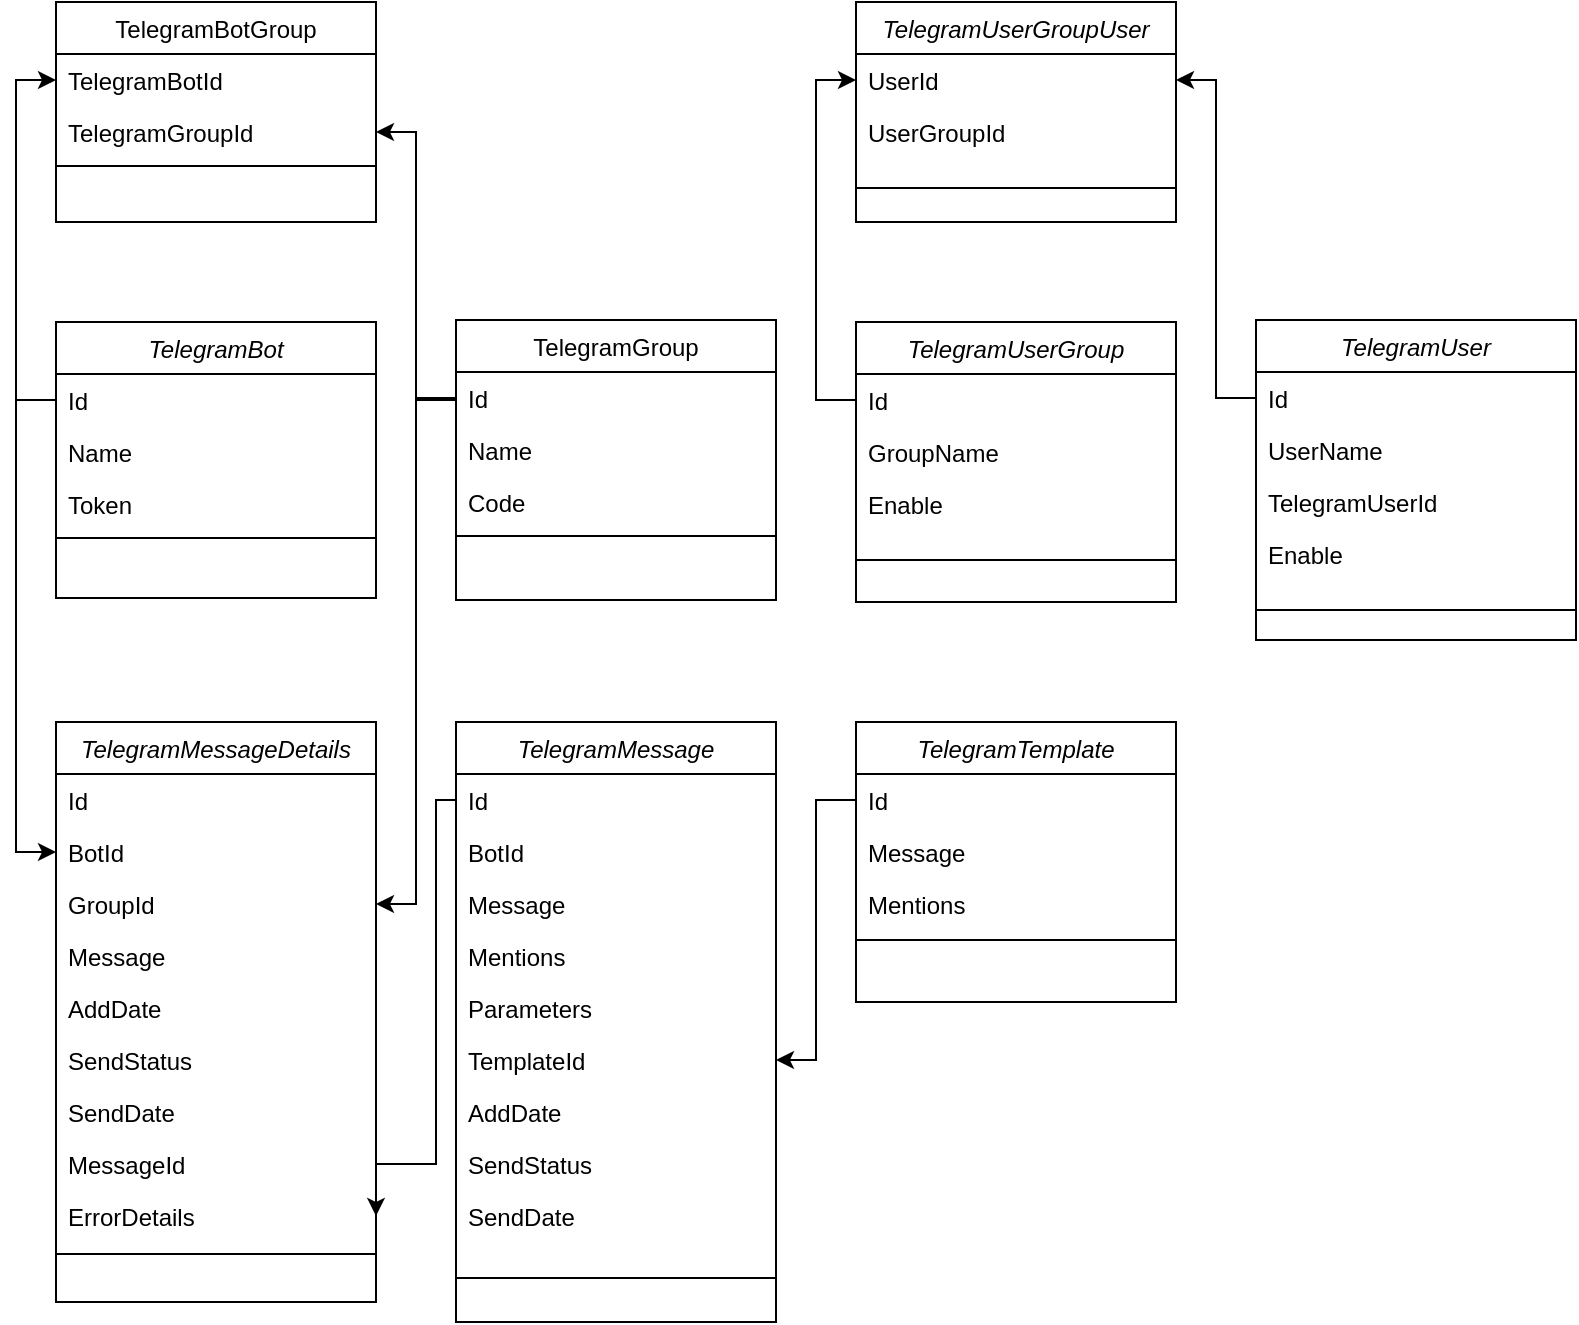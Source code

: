 <mxfile version="21.3.8" type="github" pages="2">
  <diagram id="C5RBs43oDa-KdzZeNtuy" name="Page-1">
    <mxGraphModel dx="894" dy="728" grid="1" gridSize="10" guides="1" tooltips="1" connect="1" arrows="1" fold="1" page="1" pageScale="1" pageWidth="827" pageHeight="1169" math="0" shadow="0">
      <root>
        <mxCell id="WIyWlLk6GJQsqaUBKTNV-0" />
        <mxCell id="WIyWlLk6GJQsqaUBKTNV-1" parent="WIyWlLk6GJQsqaUBKTNV-0" />
        <mxCell id="zkfFHV4jXpPFQw0GAbJ--0" value="TelegramBot" style="swimlane;fontStyle=2;align=center;verticalAlign=top;childLayout=stackLayout;horizontal=1;startSize=26;horizontalStack=0;resizeParent=1;resizeLast=0;collapsible=1;marginBottom=0;rounded=0;shadow=0;strokeWidth=1;" parent="WIyWlLk6GJQsqaUBKTNV-1" vertex="1">
          <mxGeometry x="40" y="200" width="160" height="138" as="geometry">
            <mxRectangle x="230" y="140" width="160" height="26" as="alternateBounds" />
          </mxGeometry>
        </mxCell>
        <mxCell id="zkfFHV4jXpPFQw0GAbJ--1" value="Id" style="text;align=left;verticalAlign=top;spacingLeft=4;spacingRight=4;overflow=hidden;rotatable=0;points=[[0,0.5],[1,0.5]];portConstraint=eastwest;" parent="zkfFHV4jXpPFQw0GAbJ--0" vertex="1">
          <mxGeometry y="26" width="160" height="26" as="geometry" />
        </mxCell>
        <mxCell id="zkfFHV4jXpPFQw0GAbJ--2" value="Name" style="text;align=left;verticalAlign=top;spacingLeft=4;spacingRight=4;overflow=hidden;rotatable=0;points=[[0,0.5],[1,0.5]];portConstraint=eastwest;rounded=0;shadow=0;html=0;" parent="zkfFHV4jXpPFQw0GAbJ--0" vertex="1">
          <mxGeometry y="52" width="160" height="26" as="geometry" />
        </mxCell>
        <mxCell id="zkfFHV4jXpPFQw0GAbJ--3" value="Token" style="text;align=left;verticalAlign=top;spacingLeft=4;spacingRight=4;overflow=hidden;rotatable=0;points=[[0,0.5],[1,0.5]];portConstraint=eastwest;rounded=0;shadow=0;html=0;" parent="zkfFHV4jXpPFQw0GAbJ--0" vertex="1">
          <mxGeometry y="78" width="160" height="26" as="geometry" />
        </mxCell>
        <mxCell id="zkfFHV4jXpPFQw0GAbJ--4" value="" style="line;html=1;strokeWidth=1;align=left;verticalAlign=middle;spacingTop=-1;spacingLeft=3;spacingRight=3;rotatable=0;labelPosition=right;points=[];portConstraint=eastwest;" parent="zkfFHV4jXpPFQw0GAbJ--0" vertex="1">
          <mxGeometry y="104" width="160" height="8" as="geometry" />
        </mxCell>
        <mxCell id="HoM4fEYbFaHtlllAZeQV-0" style="edgeStyle=orthogonalEdgeStyle;rounded=0;orthogonalLoop=1;jettySize=auto;html=1;startArrow=classic;startFill=1;endArrow=none;endFill=0;" edge="1" parent="WIyWlLk6GJQsqaUBKTNV-1" source="zkfFHV4jXpPFQw0GAbJ--8" target="zkfFHV4jXpPFQw0GAbJ--18">
          <mxGeometry relative="1" as="geometry">
            <mxPoint x="320" y="79" as="sourcePoint" />
            <Array as="points">
              <mxPoint x="220" y="105" />
              <mxPoint x="220" y="239" />
            </Array>
          </mxGeometry>
        </mxCell>
        <mxCell id="zkfFHV4jXpPFQw0GAbJ--6" value="TelegramBotGroup" style="swimlane;fontStyle=0;align=center;verticalAlign=top;childLayout=stackLayout;horizontal=1;startSize=26;horizontalStack=0;resizeParent=1;resizeLast=0;collapsible=1;marginBottom=0;rounded=0;shadow=0;strokeWidth=1;" parent="WIyWlLk6GJQsqaUBKTNV-1" vertex="1">
          <mxGeometry x="40" y="40" width="160" height="110" as="geometry">
            <mxRectangle x="130" y="380" width="160" height="26" as="alternateBounds" />
          </mxGeometry>
        </mxCell>
        <mxCell id="zkfFHV4jXpPFQw0GAbJ--7" value="TelegramBotId" style="text;align=left;verticalAlign=top;spacingLeft=4;spacingRight=4;overflow=hidden;rotatable=0;points=[[0,0.5],[1,0.5]];portConstraint=eastwest;" parent="zkfFHV4jXpPFQw0GAbJ--6" vertex="1">
          <mxGeometry y="26" width="160" height="26" as="geometry" />
        </mxCell>
        <mxCell id="zkfFHV4jXpPFQw0GAbJ--8" value="TelegramGroupId" style="text;align=left;verticalAlign=top;spacingLeft=4;spacingRight=4;overflow=hidden;rotatable=0;points=[[0,0.5],[1,0.5]];portConstraint=eastwest;rounded=0;shadow=0;html=0;" parent="zkfFHV4jXpPFQw0GAbJ--6" vertex="1">
          <mxGeometry y="52" width="160" height="26" as="geometry" />
        </mxCell>
        <mxCell id="zkfFHV4jXpPFQw0GAbJ--9" value="" style="line;html=1;strokeWidth=1;align=left;verticalAlign=middle;spacingTop=-1;spacingLeft=3;spacingRight=3;rotatable=0;labelPosition=right;points=[];portConstraint=eastwest;" parent="zkfFHV4jXpPFQw0GAbJ--6" vertex="1">
          <mxGeometry y="78" width="160" height="8" as="geometry" />
        </mxCell>
        <mxCell id="zkfFHV4jXpPFQw0GAbJ--12" value="" style="endArrow=none;endSize=10;endFill=0;shadow=0;strokeWidth=1;rounded=0;edgeStyle=elbowEdgeStyle;elbow=vertical;startArrow=classic;startFill=1;" parent="WIyWlLk6GJQsqaUBKTNV-1" source="zkfFHV4jXpPFQw0GAbJ--7" target="zkfFHV4jXpPFQw0GAbJ--1" edge="1">
          <mxGeometry width="160" relative="1" as="geometry">
            <mxPoint x="160" y="95" as="sourcePoint" />
            <mxPoint x="200" y="203" as="targetPoint" />
            <Array as="points">
              <mxPoint x="20" y="160" />
              <mxPoint x="20" y="170" />
              <mxPoint x="140" y="320" />
              <mxPoint x="20" y="250" />
            </Array>
          </mxGeometry>
        </mxCell>
        <mxCell id="zkfFHV4jXpPFQw0GAbJ--17" value="TelegramGroup" style="swimlane;fontStyle=0;align=center;verticalAlign=top;childLayout=stackLayout;horizontal=1;startSize=26;horizontalStack=0;resizeParent=1;resizeLast=0;collapsible=1;marginBottom=0;rounded=0;shadow=0;strokeWidth=1;" parent="WIyWlLk6GJQsqaUBKTNV-1" vertex="1">
          <mxGeometry x="240" y="199" width="160" height="140" as="geometry">
            <mxRectangle x="280" y="80" width="160" height="26" as="alternateBounds" />
          </mxGeometry>
        </mxCell>
        <mxCell id="zkfFHV4jXpPFQw0GAbJ--18" value="Id" style="text;align=left;verticalAlign=top;spacingLeft=4;spacingRight=4;overflow=hidden;rotatable=0;points=[[0,0.5],[1,0.5]];portConstraint=eastwest;" parent="zkfFHV4jXpPFQw0GAbJ--17" vertex="1">
          <mxGeometry y="26" width="160" height="26" as="geometry" />
        </mxCell>
        <mxCell id="zkfFHV4jXpPFQw0GAbJ--19" value="Name" style="text;align=left;verticalAlign=top;spacingLeft=4;spacingRight=4;overflow=hidden;rotatable=0;points=[[0,0.5],[1,0.5]];portConstraint=eastwest;rounded=0;shadow=0;html=0;" parent="zkfFHV4jXpPFQw0GAbJ--17" vertex="1">
          <mxGeometry y="52" width="160" height="26" as="geometry" />
        </mxCell>
        <mxCell id="zkfFHV4jXpPFQw0GAbJ--20" value="Code" style="text;align=left;verticalAlign=top;spacingLeft=4;spacingRight=4;overflow=hidden;rotatable=0;points=[[0,0.5],[1,0.5]];portConstraint=eastwest;rounded=0;shadow=0;html=0;" parent="zkfFHV4jXpPFQw0GAbJ--17" vertex="1">
          <mxGeometry y="78" width="160" height="26" as="geometry" />
        </mxCell>
        <mxCell id="zkfFHV4jXpPFQw0GAbJ--23" value="" style="line;html=1;strokeWidth=1;align=left;verticalAlign=middle;spacingTop=-1;spacingLeft=3;spacingRight=3;rotatable=0;labelPosition=right;points=[];portConstraint=eastwest;" parent="zkfFHV4jXpPFQw0GAbJ--17" vertex="1">
          <mxGeometry y="104" width="160" height="8" as="geometry" />
        </mxCell>
        <mxCell id="HoM4fEYbFaHtlllAZeQV-1" value="TelegramMessageDetails" style="swimlane;fontStyle=2;align=center;verticalAlign=top;childLayout=stackLayout;horizontal=1;startSize=26;horizontalStack=0;resizeParent=1;resizeLast=0;collapsible=1;marginBottom=0;rounded=0;shadow=0;strokeWidth=1;" vertex="1" parent="WIyWlLk6GJQsqaUBKTNV-1">
          <mxGeometry x="40" y="400" width="160" height="290" as="geometry">
            <mxRectangle x="230" y="140" width="160" height="26" as="alternateBounds" />
          </mxGeometry>
        </mxCell>
        <mxCell id="HoM4fEYbFaHtlllAZeQV-2" value="Id" style="text;align=left;verticalAlign=top;spacingLeft=4;spacingRight=4;overflow=hidden;rotatable=0;points=[[0,0.5],[1,0.5]];portConstraint=eastwest;" vertex="1" parent="HoM4fEYbFaHtlllAZeQV-1">
          <mxGeometry y="26" width="160" height="26" as="geometry" />
        </mxCell>
        <mxCell id="HoM4fEYbFaHtlllAZeQV-3" value="BotId" style="text;align=left;verticalAlign=top;spacingLeft=4;spacingRight=4;overflow=hidden;rotatable=0;points=[[0,0.5],[1,0.5]];portConstraint=eastwest;rounded=0;shadow=0;html=0;" vertex="1" parent="HoM4fEYbFaHtlllAZeQV-1">
          <mxGeometry y="52" width="160" height="26" as="geometry" />
        </mxCell>
        <mxCell id="HoM4fEYbFaHtlllAZeQV-28" value="GroupId" style="text;align=left;verticalAlign=top;spacingLeft=4;spacingRight=4;overflow=hidden;rotatable=0;points=[[0,0.5],[1,0.5]];portConstraint=eastwest;rounded=0;shadow=0;html=0;" vertex="1" parent="HoM4fEYbFaHtlllAZeQV-1">
          <mxGeometry y="78" width="160" height="26" as="geometry" />
        </mxCell>
        <mxCell id="HoM4fEYbFaHtlllAZeQV-4" value="Message" style="text;align=left;verticalAlign=top;spacingLeft=4;spacingRight=4;overflow=hidden;rotatable=0;points=[[0,0.5],[1,0.5]];portConstraint=eastwest;rounded=0;shadow=0;html=0;" vertex="1" parent="HoM4fEYbFaHtlllAZeQV-1">
          <mxGeometry y="104" width="160" height="26" as="geometry" />
        </mxCell>
        <mxCell id="HoM4fEYbFaHtlllAZeQV-8" value="AddDate" style="text;align=left;verticalAlign=top;spacingLeft=4;spacingRight=4;overflow=hidden;rotatable=0;points=[[0,0.5],[1,0.5]];portConstraint=eastwest;rounded=0;shadow=0;html=0;" vertex="1" parent="HoM4fEYbFaHtlllAZeQV-1">
          <mxGeometry y="130" width="160" height="26" as="geometry" />
        </mxCell>
        <mxCell id="HoM4fEYbFaHtlllAZeQV-9" value="SendStatus" style="text;align=left;verticalAlign=top;spacingLeft=4;spacingRight=4;overflow=hidden;rotatable=0;points=[[0,0.5],[1,0.5]];portConstraint=eastwest;rounded=0;shadow=0;html=0;" vertex="1" parent="HoM4fEYbFaHtlllAZeQV-1">
          <mxGeometry y="156" width="160" height="26" as="geometry" />
        </mxCell>
        <mxCell id="HoM4fEYbFaHtlllAZeQV-10" value="SendDate" style="text;align=left;verticalAlign=top;spacingLeft=4;spacingRight=4;overflow=hidden;rotatable=0;points=[[0,0.5],[1,0.5]];portConstraint=eastwest;rounded=0;shadow=0;html=0;" vertex="1" parent="HoM4fEYbFaHtlllAZeQV-1">
          <mxGeometry y="182" width="160" height="26" as="geometry" />
        </mxCell>
        <mxCell id="HoM4fEYbFaHtlllAZeQV-73" value="MessageId" style="text;align=left;verticalAlign=top;spacingLeft=4;spacingRight=4;overflow=hidden;rotatable=0;points=[[0,0.5],[1,0.5]];portConstraint=eastwest;rounded=0;shadow=0;html=0;" vertex="1" parent="HoM4fEYbFaHtlllAZeQV-1">
          <mxGeometry y="208" width="160" height="26" as="geometry" />
        </mxCell>
        <mxCell id="HoM4fEYbFaHtlllAZeQV-60" value="ErrorDetails" style="text;align=left;verticalAlign=top;spacingLeft=4;spacingRight=4;overflow=hidden;rotatable=0;points=[[0,0.5],[1,0.5]];portConstraint=eastwest;rounded=0;shadow=0;html=0;" vertex="1" parent="HoM4fEYbFaHtlllAZeQV-1">
          <mxGeometry y="234" width="160" height="26" as="geometry" />
        </mxCell>
        <mxCell id="HoM4fEYbFaHtlllAZeQV-5" value="" style="line;html=1;strokeWidth=1;align=left;verticalAlign=middle;spacingTop=-1;spacingLeft=3;spacingRight=3;rotatable=0;labelPosition=right;points=[];portConstraint=eastwest;" vertex="1" parent="HoM4fEYbFaHtlllAZeQV-1">
          <mxGeometry y="260" width="160" height="12" as="geometry" />
        </mxCell>
        <mxCell id="HoM4fEYbFaHtlllAZeQV-6" style="edgeStyle=orthogonalEdgeStyle;rounded=0;orthogonalLoop=1;jettySize=auto;html=1;" edge="1" parent="WIyWlLk6GJQsqaUBKTNV-1" source="zkfFHV4jXpPFQw0GAbJ--1" target="HoM4fEYbFaHtlllAZeQV-3">
          <mxGeometry relative="1" as="geometry">
            <Array as="points">
              <mxPoint x="20" y="239" />
              <mxPoint x="20" y="465" />
            </Array>
          </mxGeometry>
        </mxCell>
        <mxCell id="HoM4fEYbFaHtlllAZeQV-13" value="TelegramUser" style="swimlane;fontStyle=2;align=center;verticalAlign=top;childLayout=stackLayout;horizontal=1;startSize=26;horizontalStack=0;resizeParent=1;resizeLast=0;collapsible=1;marginBottom=0;rounded=0;shadow=0;strokeWidth=1;" vertex="1" parent="WIyWlLk6GJQsqaUBKTNV-1">
          <mxGeometry x="640" y="199" width="160" height="160" as="geometry">
            <mxRectangle x="230" y="140" width="160" height="26" as="alternateBounds" />
          </mxGeometry>
        </mxCell>
        <mxCell id="HoM4fEYbFaHtlllAZeQV-14" value="Id" style="text;align=left;verticalAlign=top;spacingLeft=4;spacingRight=4;overflow=hidden;rotatable=0;points=[[0,0.5],[1,0.5]];portConstraint=eastwest;" vertex="1" parent="HoM4fEYbFaHtlllAZeQV-13">
          <mxGeometry y="26" width="160" height="26" as="geometry" />
        </mxCell>
        <mxCell id="HoM4fEYbFaHtlllAZeQV-15" value="UserName" style="text;align=left;verticalAlign=top;spacingLeft=4;spacingRight=4;overflow=hidden;rotatable=0;points=[[0,0.5],[1,0.5]];portConstraint=eastwest;rounded=0;shadow=0;html=0;" vertex="1" parent="HoM4fEYbFaHtlllAZeQV-13">
          <mxGeometry y="52" width="160" height="26" as="geometry" />
        </mxCell>
        <mxCell id="HoM4fEYbFaHtlllAZeQV-16" value="TelegramUserId" style="text;align=left;verticalAlign=top;spacingLeft=4;spacingRight=4;overflow=hidden;rotatable=0;points=[[0,0.5],[1,0.5]];portConstraint=eastwest;rounded=0;shadow=0;html=0;" vertex="1" parent="HoM4fEYbFaHtlllAZeQV-13">
          <mxGeometry y="78" width="160" height="26" as="geometry" />
        </mxCell>
        <mxCell id="HoM4fEYbFaHtlllAZeQV-17" value="Enable" style="text;align=left;verticalAlign=top;spacingLeft=4;spacingRight=4;overflow=hidden;rotatable=0;points=[[0,0.5],[1,0.5]];portConstraint=eastwest;rounded=0;shadow=0;html=0;" vertex="1" parent="HoM4fEYbFaHtlllAZeQV-13">
          <mxGeometry y="104" width="160" height="26" as="geometry" />
        </mxCell>
        <mxCell id="HoM4fEYbFaHtlllAZeQV-21" value="" style="line;html=1;strokeWidth=1;align=left;verticalAlign=middle;spacingTop=-1;spacingLeft=3;spacingRight=3;rotatable=0;labelPosition=right;points=[];portConstraint=eastwest;" vertex="1" parent="HoM4fEYbFaHtlllAZeQV-13">
          <mxGeometry y="130" width="160" height="30" as="geometry" />
        </mxCell>
        <mxCell id="HoM4fEYbFaHtlllAZeQV-22" value="TelegramUserGroup" style="swimlane;fontStyle=2;align=center;verticalAlign=top;childLayout=stackLayout;horizontal=1;startSize=26;horizontalStack=0;resizeParent=1;resizeLast=0;collapsible=1;marginBottom=0;rounded=0;shadow=0;strokeWidth=1;" vertex="1" parent="WIyWlLk6GJQsqaUBKTNV-1">
          <mxGeometry x="440" y="200" width="160" height="140" as="geometry">
            <mxRectangle x="230" y="140" width="160" height="26" as="alternateBounds" />
          </mxGeometry>
        </mxCell>
        <mxCell id="HoM4fEYbFaHtlllAZeQV-23" value="Id" style="text;align=left;verticalAlign=top;spacingLeft=4;spacingRight=4;overflow=hidden;rotatable=0;points=[[0,0.5],[1,0.5]];portConstraint=eastwest;" vertex="1" parent="HoM4fEYbFaHtlllAZeQV-22">
          <mxGeometry y="26" width="160" height="26" as="geometry" />
        </mxCell>
        <mxCell id="HoM4fEYbFaHtlllAZeQV-24" value="GroupName" style="text;align=left;verticalAlign=top;spacingLeft=4;spacingRight=4;overflow=hidden;rotatable=0;points=[[0,0.5],[1,0.5]];portConstraint=eastwest;rounded=0;shadow=0;html=0;" vertex="1" parent="HoM4fEYbFaHtlllAZeQV-22">
          <mxGeometry y="52" width="160" height="26" as="geometry" />
        </mxCell>
        <mxCell id="HoM4fEYbFaHtlllAZeQV-26" value="Enable" style="text;align=left;verticalAlign=top;spacingLeft=4;spacingRight=4;overflow=hidden;rotatable=0;points=[[0,0.5],[1,0.5]];portConstraint=eastwest;rounded=0;shadow=0;html=0;" vertex="1" parent="HoM4fEYbFaHtlllAZeQV-22">
          <mxGeometry y="78" width="160" height="26" as="geometry" />
        </mxCell>
        <mxCell id="HoM4fEYbFaHtlllAZeQV-27" value="" style="line;html=1;strokeWidth=1;align=left;verticalAlign=middle;spacingTop=-1;spacingLeft=3;spacingRight=3;rotatable=0;labelPosition=right;points=[];portConstraint=eastwest;" vertex="1" parent="HoM4fEYbFaHtlllAZeQV-22">
          <mxGeometry y="104" width="160" height="30" as="geometry" />
        </mxCell>
        <mxCell id="HoM4fEYbFaHtlllAZeQV-29" value="TelegramTemplate" style="swimlane;fontStyle=2;align=center;verticalAlign=top;childLayout=stackLayout;horizontal=1;startSize=26;horizontalStack=0;resizeParent=1;resizeLast=0;collapsible=1;marginBottom=0;rounded=0;shadow=0;strokeWidth=1;" vertex="1" parent="WIyWlLk6GJQsqaUBKTNV-1">
          <mxGeometry x="440" y="400" width="160" height="140" as="geometry">
            <mxRectangle x="440" y="400" width="160" height="26" as="alternateBounds" />
          </mxGeometry>
        </mxCell>
        <mxCell id="HoM4fEYbFaHtlllAZeQV-30" value="Id" style="text;align=left;verticalAlign=top;spacingLeft=4;spacingRight=4;overflow=hidden;rotatable=0;points=[[0,0.5],[1,0.5]];portConstraint=eastwest;" vertex="1" parent="HoM4fEYbFaHtlllAZeQV-29">
          <mxGeometry y="26" width="160" height="26" as="geometry" />
        </mxCell>
        <mxCell id="HoM4fEYbFaHtlllAZeQV-33" value="Message" style="text;align=left;verticalAlign=top;spacingLeft=4;spacingRight=4;overflow=hidden;rotatable=0;points=[[0,0.5],[1,0.5]];portConstraint=eastwest;rounded=0;shadow=0;html=0;" vertex="1" parent="HoM4fEYbFaHtlllAZeQV-29">
          <mxGeometry y="52" width="160" height="26" as="geometry" />
        </mxCell>
        <mxCell id="HoM4fEYbFaHtlllAZeQV-51" value="Mentions" style="text;align=left;verticalAlign=top;spacingLeft=4;spacingRight=4;overflow=hidden;rotatable=0;points=[[0,0.5],[1,0.5]];portConstraint=eastwest;rounded=0;shadow=0;html=0;" vertex="1" parent="HoM4fEYbFaHtlllAZeQV-29">
          <mxGeometry y="78" width="160" height="26" as="geometry" />
        </mxCell>
        <mxCell id="HoM4fEYbFaHtlllAZeQV-37" value="" style="line;html=1;strokeWidth=1;align=left;verticalAlign=middle;spacingTop=-1;spacingLeft=3;spacingRight=3;rotatable=0;labelPosition=right;points=[];portConstraint=eastwest;" vertex="1" parent="HoM4fEYbFaHtlllAZeQV-29">
          <mxGeometry y="104" width="160" height="10" as="geometry" />
        </mxCell>
        <mxCell id="HoM4fEYbFaHtlllAZeQV-39" value="TelegramMessage" style="swimlane;fontStyle=2;align=center;verticalAlign=top;childLayout=stackLayout;horizontal=1;startSize=26;horizontalStack=0;resizeParent=1;resizeLast=0;collapsible=1;marginBottom=0;rounded=0;shadow=0;strokeWidth=1;" vertex="1" parent="WIyWlLk6GJQsqaUBKTNV-1">
          <mxGeometry x="240" y="400" width="160" height="300" as="geometry">
            <mxRectangle x="230" y="140" width="160" height="26" as="alternateBounds" />
          </mxGeometry>
        </mxCell>
        <mxCell id="HoM4fEYbFaHtlllAZeQV-40" value="Id" style="text;align=left;verticalAlign=top;spacingLeft=4;spacingRight=4;overflow=hidden;rotatable=0;points=[[0,0.5],[1,0.5]];portConstraint=eastwest;" vertex="1" parent="HoM4fEYbFaHtlllAZeQV-39">
          <mxGeometry y="26" width="160" height="26" as="geometry" />
        </mxCell>
        <mxCell id="HoM4fEYbFaHtlllAZeQV-41" value="BotId" style="text;align=left;verticalAlign=top;spacingLeft=4;spacingRight=4;overflow=hidden;rotatable=0;points=[[0,0.5],[1,0.5]];portConstraint=eastwest;rounded=0;shadow=0;html=0;" vertex="1" parent="HoM4fEYbFaHtlllAZeQV-39">
          <mxGeometry y="52" width="160" height="26" as="geometry" />
        </mxCell>
        <mxCell id="HoM4fEYbFaHtlllAZeQV-42" value="Message" style="text;align=left;verticalAlign=top;spacingLeft=4;spacingRight=4;overflow=hidden;rotatable=0;points=[[0,0.5],[1,0.5]];portConstraint=eastwest;rounded=0;shadow=0;html=0;" vertex="1" parent="HoM4fEYbFaHtlllAZeQV-39">
          <mxGeometry y="78" width="160" height="26" as="geometry" />
        </mxCell>
        <mxCell id="HoM4fEYbFaHtlllAZeQV-43" value="Mentions" style="text;align=left;verticalAlign=top;spacingLeft=4;spacingRight=4;overflow=hidden;rotatable=0;points=[[0,0.5],[1,0.5]];portConstraint=eastwest;rounded=0;shadow=0;html=0;" vertex="1" parent="HoM4fEYbFaHtlllAZeQV-39">
          <mxGeometry y="104" width="160" height="26" as="geometry" />
        </mxCell>
        <mxCell id="HoM4fEYbFaHtlllAZeQV-48" value="Parameters" style="text;align=left;verticalAlign=top;spacingLeft=4;spacingRight=4;overflow=hidden;rotatable=0;points=[[0,0.5],[1,0.5]];portConstraint=eastwest;rounded=0;shadow=0;html=0;" vertex="1" parent="HoM4fEYbFaHtlllAZeQV-39">
          <mxGeometry y="130" width="160" height="26" as="geometry" />
        </mxCell>
        <mxCell id="HoM4fEYbFaHtlllAZeQV-50" value="TemplateId" style="text;align=left;verticalAlign=top;spacingLeft=4;spacingRight=4;overflow=hidden;rotatable=0;points=[[0,0.5],[1,0.5]];portConstraint=eastwest;rounded=0;shadow=0;html=0;" vertex="1" parent="HoM4fEYbFaHtlllAZeQV-39">
          <mxGeometry y="156" width="160" height="26" as="geometry" />
        </mxCell>
        <mxCell id="HoM4fEYbFaHtlllAZeQV-44" value="AddDate" style="text;align=left;verticalAlign=top;spacingLeft=4;spacingRight=4;overflow=hidden;rotatable=0;points=[[0,0.5],[1,0.5]];portConstraint=eastwest;rounded=0;shadow=0;html=0;" vertex="1" parent="HoM4fEYbFaHtlllAZeQV-39">
          <mxGeometry y="182" width="160" height="26" as="geometry" />
        </mxCell>
        <mxCell id="HoM4fEYbFaHtlllAZeQV-45" value="SendStatus" style="text;align=left;verticalAlign=top;spacingLeft=4;spacingRight=4;overflow=hidden;rotatable=0;points=[[0,0.5],[1,0.5]];portConstraint=eastwest;rounded=0;shadow=0;html=0;" vertex="1" parent="HoM4fEYbFaHtlllAZeQV-39">
          <mxGeometry y="208" width="160" height="26" as="geometry" />
        </mxCell>
        <mxCell id="HoM4fEYbFaHtlllAZeQV-46" value="SendDate" style="text;align=left;verticalAlign=top;spacingLeft=4;spacingRight=4;overflow=hidden;rotatable=0;points=[[0,0.5],[1,0.5]];portConstraint=eastwest;rounded=0;shadow=0;html=0;" vertex="1" parent="HoM4fEYbFaHtlllAZeQV-39">
          <mxGeometry y="234" width="160" height="26" as="geometry" />
        </mxCell>
        <mxCell id="HoM4fEYbFaHtlllAZeQV-47" value="" style="line;html=1;strokeWidth=1;align=left;verticalAlign=middle;spacingTop=-1;spacingLeft=3;spacingRight=3;rotatable=0;labelPosition=right;points=[];portConstraint=eastwest;" vertex="1" parent="HoM4fEYbFaHtlllAZeQV-39">
          <mxGeometry y="260" width="160" height="36" as="geometry" />
        </mxCell>
        <mxCell id="HoM4fEYbFaHtlllAZeQV-52" value="TelegramUserGroupUser" style="swimlane;fontStyle=2;align=center;verticalAlign=top;childLayout=stackLayout;horizontal=1;startSize=26;horizontalStack=0;resizeParent=1;resizeLast=0;collapsible=1;marginBottom=0;rounded=0;shadow=0;strokeWidth=1;" vertex="1" parent="WIyWlLk6GJQsqaUBKTNV-1">
          <mxGeometry x="440" y="40" width="160" height="110" as="geometry">
            <mxRectangle x="230" y="140" width="160" height="26" as="alternateBounds" />
          </mxGeometry>
        </mxCell>
        <mxCell id="HoM4fEYbFaHtlllAZeQV-53" value="UserId" style="text;align=left;verticalAlign=top;spacingLeft=4;spacingRight=4;overflow=hidden;rotatable=0;points=[[0,0.5],[1,0.5]];portConstraint=eastwest;" vertex="1" parent="HoM4fEYbFaHtlllAZeQV-52">
          <mxGeometry y="26" width="160" height="26" as="geometry" />
        </mxCell>
        <mxCell id="HoM4fEYbFaHtlllAZeQV-54" value="UserGroupId" style="text;align=left;verticalAlign=top;spacingLeft=4;spacingRight=4;overflow=hidden;rotatable=0;points=[[0,0.5],[1,0.5]];portConstraint=eastwest;rounded=0;shadow=0;html=0;" vertex="1" parent="HoM4fEYbFaHtlllAZeQV-52">
          <mxGeometry y="52" width="160" height="26" as="geometry" />
        </mxCell>
        <mxCell id="HoM4fEYbFaHtlllAZeQV-56" value="" style="line;html=1;strokeWidth=1;align=left;verticalAlign=middle;spacingTop=-1;spacingLeft=3;spacingRight=3;rotatable=0;labelPosition=right;points=[];portConstraint=eastwest;" vertex="1" parent="HoM4fEYbFaHtlllAZeQV-52">
          <mxGeometry y="78" width="160" height="30" as="geometry" />
        </mxCell>
        <mxCell id="HoM4fEYbFaHtlllAZeQV-57" style="edgeStyle=orthogonalEdgeStyle;rounded=0;orthogonalLoop=1;jettySize=auto;html=1;" edge="1" parent="WIyWlLk6GJQsqaUBKTNV-1" source="HoM4fEYbFaHtlllAZeQV-23" target="HoM4fEYbFaHtlllAZeQV-53">
          <mxGeometry relative="1" as="geometry">
            <Array as="points">
              <mxPoint x="420" y="239" />
              <mxPoint x="420" y="79" />
            </Array>
          </mxGeometry>
        </mxCell>
        <mxCell id="HoM4fEYbFaHtlllAZeQV-58" style="edgeStyle=orthogonalEdgeStyle;rounded=0;orthogonalLoop=1;jettySize=auto;html=1;" edge="1" parent="WIyWlLk6GJQsqaUBKTNV-1" source="HoM4fEYbFaHtlllAZeQV-14" target="HoM4fEYbFaHtlllAZeQV-53">
          <mxGeometry relative="1" as="geometry" />
        </mxCell>
        <mxCell id="HoM4fEYbFaHtlllAZeQV-59" style="edgeStyle=orthogonalEdgeStyle;rounded=0;orthogonalLoop=1;jettySize=auto;html=1;" edge="1" parent="WIyWlLk6GJQsqaUBKTNV-1" source="HoM4fEYbFaHtlllAZeQV-30" target="HoM4fEYbFaHtlllAZeQV-50">
          <mxGeometry relative="1" as="geometry" />
        </mxCell>
        <mxCell id="HoM4fEYbFaHtlllAZeQV-61" style="edgeStyle=orthogonalEdgeStyle;rounded=0;orthogonalLoop=1;jettySize=auto;html=1;entryX=1;entryY=0.5;entryDx=0;entryDy=0;" edge="1" parent="WIyWlLk6GJQsqaUBKTNV-1" source="HoM4fEYbFaHtlllAZeQV-40" target="HoM4fEYbFaHtlllAZeQV-60">
          <mxGeometry relative="1" as="geometry">
            <Array as="points">
              <mxPoint x="230" y="439" />
              <mxPoint x="230" y="621" />
            </Array>
          </mxGeometry>
        </mxCell>
        <mxCell id="HoM4fEYbFaHtlllAZeQV-62" style="edgeStyle=orthogonalEdgeStyle;rounded=0;orthogonalLoop=1;jettySize=auto;html=1;" edge="1" parent="WIyWlLk6GJQsqaUBKTNV-1" source="zkfFHV4jXpPFQw0GAbJ--18" target="HoM4fEYbFaHtlllAZeQV-28">
          <mxGeometry relative="1" as="geometry">
            <Array as="points">
              <mxPoint x="220" y="238" />
              <mxPoint x="220" y="491" />
            </Array>
          </mxGeometry>
        </mxCell>
      </root>
    </mxGraphModel>
  </diagram>
  <diagram id="zxuJPUYxBZZqnA5IKPJl" name="Page-2">
    <mxGraphModel dx="1073" dy="873" grid="1" gridSize="10" guides="1" tooltips="1" connect="1" arrows="1" fold="1" page="1" pageScale="1" pageWidth="827" pageHeight="1169" math="0" shadow="0">
      <root>
        <mxCell id="0" />
        <mxCell id="1" parent="0" />
      </root>
    </mxGraphModel>
  </diagram>
</mxfile>
